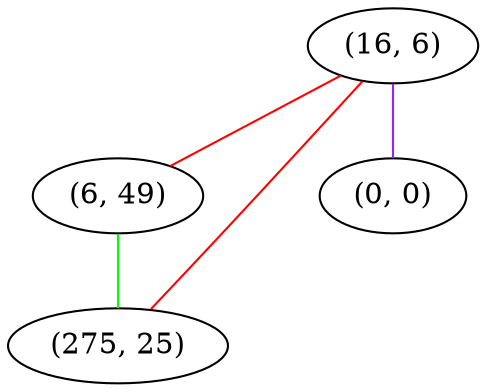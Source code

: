 graph "" {
"(16, 6)";
"(6, 49)";
"(275, 25)";
"(0, 0)";
"(16, 6)" -- "(6, 49)"  [color=red, key=0, weight=1];
"(16, 6)" -- "(275, 25)"  [color=red, key=0, weight=1];
"(16, 6)" -- "(0, 0)"  [color=purple, key=0, weight=4];
"(6, 49)" -- "(275, 25)"  [color=green, key=0, weight=2];
}
